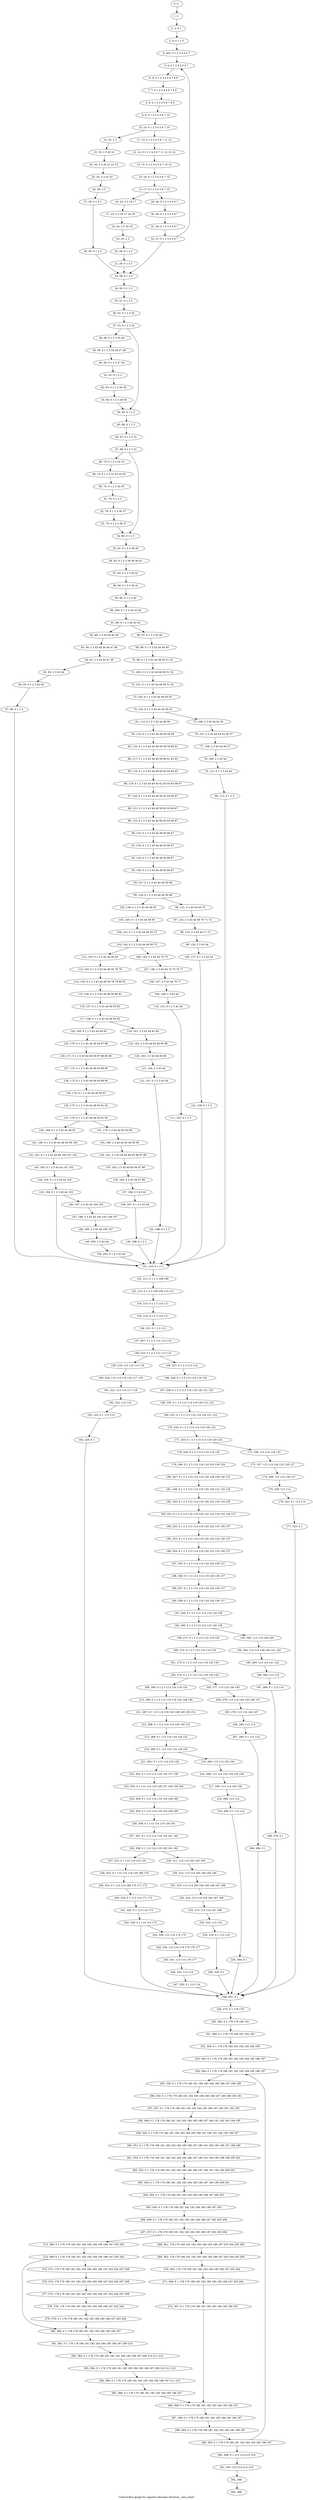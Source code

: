 digraph G {
graph [label="Control-flow-graph for register allocator (function _test_start)"]
0[label="0, 0: "];
1[label="1, 1: "];
2[label="2, 2: 0 1 "];
3[label="3, 5: 0 1 2 3 "];
4[label="4, 402: 0 1 2 3 4 5 6 7 "];
5[label="5, 4: 0 1 2 3 4 5 6 7 "];
6[label="6, 6: 0 1 2 3 4 5 6 7 8 9 "];
7[label="7, 7: 0 1 2 3 4 5 6 7 8 9 "];
8[label="8, 8: 0 1 2 3 4 5 6 7 8 9 "];
9[label="9, 9: 0 1 2 3 4 5 6 7 10 "];
10[label="10, 10: 0 1 2 3 4 5 6 7 10 "];
11[label="11, 13: 0 1 2 3 4 5 6 7 11 12 "];
12[label="12, 14: 0 1 2 3 4 5 6 7 11 12 13 14 "];
13[label="13, 15: 0 1 2 3 4 5 6 7 13 14 "];
14[label="14, 16: 0 1 2 3 4 5 6 7 15 "];
15[label="15, 17: 0 1 2 3 4 5 6 7 15 "];
16[label="16, 22: 2 3 16 17 "];
17[label="17, 23: 2 3 16 17 18 19 "];
18[label="18, 24: 2 3 18 19 "];
19[label="19, 25: 2 3 "];
20[label="20, 28: 0 1 2 3 "];
21[label="21, 29: 0 1 2 3 "];
22[label="22, 32: 2 3 "];
23[label="23, 33: 2 3 20 21 "];
24[label="24, 34: 2 3 20 21 22 23 "];
25[label="25, 35: 2 3 22 23 "];
26[label="26, 36: 2 3 "];
27[label="27, 39: 0 1 2 3 "];
28[label="28, 40: 0 1 2 3 "];
29[label="29, 42: 0 1 2 3 4 5 6 7 "];
30[label="30, 44: 0 1 2 3 4 5 6 7 "];
31[label="31, 46: 0 1 2 3 4 5 6 7 "];
32[label="32, 47: 0 1 2 3 4 5 6 7 "];
33[label="33, 49: 0 1 2 3 "];
34[label="34, 50: 0 1 2 3 "];
35[label="35, 51: 0 1 2 3 "];
36[label="36, 52: 0 1 2 3 24 "];
37[label="37, 53: 0 1 2 3 24 "];
38[label="38, 58: 0 1 2 3 25 26 "];
39[label="39, 59: 0 1 2 3 25 26 27 28 "];
40[label="40, 60: 0 1 2 3 27 28 "];
41[label="41, 61: 0 1 2 3 "];
42[label="42, 63: 0 1 2 3 29 30 "];
43[label="43, 64: 0 1 2 3 29 30 "];
44[label="44, 65: 0 1 2 3 "];
45[label="45, 66: 0 1 2 3 "];
46[label="46, 67: 0 1 2 3 31 "];
47[label="47, 68: 0 1 2 3 31 "];
48[label="48, 73: 0 1 2 3 32 33 "];
49[label="49, 74: 0 1 2 3 32 33 34 35 "];
50[label="50, 75: 0 1 2 3 34 35 "];
51[label="51, 76: 0 1 2 3 "];
52[label="52, 78: 0 1 2 3 36 37 "];
53[label="53, 79: 0 1 2 3 36 37 "];
54[label="54, 80: 0 1 2 3 "];
55[label="55, 81: 0 1 2 3 38 39 "];
56[label="56, 82: 0 1 2 3 38 39 40 41 "];
57[label="57, 83: 0 1 2 3 40 41 "];
58[label="58, 84: 0 1 2 3 40 41 "];
59[label="59, 85: 0 1 2 3 42 "];
60[label="60, 406: 0 1 2 3 42 43 44 "];
61[label="61, 86: 0 1 2 3 42 43 44 "];
62[label="62, 89: 2 3 43 44 45 46 "];
63[label="63, 90: 2 3 43 44 45 46 47 48 "];
64[label="64, 91: 2 3 43 44 47 48 "];
65[label="65, 92: 2 3 43 44 "];
66[label="66, 95: 0 1 2 3 43 44 "];
67[label="67, 96: 0 1 2 3 "];
68[label="68, 97: 0 1 2 3 43 44 "];
69[label="69, 98: 0 1 2 3 43 44 49 50 "];
70[label="70, 99: 0 1 2 3 43 44 49 50 51 52 "];
71[label="71, 100: 0 1 2 3 43 44 49 50 51 52 "];
72[label="72, 101: 0 1 2 3 43 44 49 50 51 52 "];
73[label="73, 102: 0 1 2 3 43 44 49 50 53 "];
74[label="74, 103: 0 1 2 3 43 44 49 50 53 "];
75[label="75, 106: 2 3 43 44 54 55 "];
76[label="76, 107: 2 3 43 44 54 55 56 57 "];
77[label="77, 108: 2 3 43 44 56 57 "];
78[label="78, 109: 2 3 43 44 "];
79[label="79, 112: 0 1 2 3 43 44 "];
80[label="80, 113: 0 1 2 3 "];
81[label="81, 114: 0 1 2 3 43 44 49 50 "];
82[label="82, 115: 0 1 2 3 43 44 49 50 58 59 "];
83[label="83, 116: 0 1 2 3 43 44 49 50 58 59 60 61 "];
84[label="84, 117: 0 1 2 3 43 44 49 50 60 61 62 63 "];
85[label="85, 118: 0 1 2 3 43 44 49 50 62 63 64 65 "];
86[label="86, 119: 0 1 2 3 43 44 49 50 62 63 64 65 66 67 "];
87[label="87, 120: 0 1 2 3 43 44 49 50 62 63 66 67 "];
88[label="88, 121: 0 1 2 3 43 44 49 50 62 63 66 67 "];
89[label="89, 122: 0 1 2 3 43 44 49 50 62 63 66 67 "];
90[label="90, 123: 0 1 2 3 43 44 49 50 66 67 "];
91[label="91, 124: 0 1 2 3 43 44 49 50 66 67 "];
92[label="92, 125: 0 1 2 3 43 44 49 50 66 67 "];
93[label="93, 126: 0 1 2 3 43 44 49 50 66 67 "];
94[label="94, 127: 0 1 2 3 43 44 49 50 68 "];
95[label="95, 128: 0 1 2 3 43 44 49 50 68 "];
96[label="96, 131: 2 3 43 44 69 70 "];
97[label="97, 132: 2 3 43 44 69 70 71 72 "];
98[label="98, 133: 2 3 43 44 71 72 "];
99[label="99, 134: 2 3 43 44 "];
100[label="100, 137: 0 1 2 3 43 44 "];
101[label="101, 138: 0 1 2 3 "];
102[label="102, 139: 0 1 2 3 43 44 49 50 "];
103[label="103, 140: 0 1 2 3 43 44 49 50 "];
104[label="104, 141: 0 1 2 3 43 44 49 50 73 "];
105[label="105, 142: 0 1 2 3 43 44 49 50 73 "];
106[label="106, 145: 2 3 43 44 74 75 "];
107[label="107, 146: 2 3 43 44 74 75 76 77 "];
108[label="108, 147: 2 3 43 44 76 77 "];
109[label="109, 148: 2 3 43 44 "];
110[label="110, 151: 0 1 2 3 43 44 "];
111[label="111, 152: 0 1 2 3 "];
112[label="112, 153: 0 1 2 3 43 44 49 50 "];
113[label="113, 154: 0 1 2 3 43 44 49 50 78 79 "];
114[label="114, 155: 0 1 2 3 43 44 49 50 78 79 80 81 "];
115[label="115, 156: 0 1 2 3 43 44 49 50 80 81 "];
116[label="116, 157: 0 1 2 3 43 44 49 50 82 "];
117[label="117, 158: 0 1 2 3 43 44 49 50 82 "];
118[label="118, 161: 2 3 43 44 83 84 "];
119[label="119, 162: 2 3 43 44 83 84 85 86 "];
120[label="120, 163: 2 3 43 44 85 86 "];
121[label="121, 164: 2 3 43 44 "];
122[label="122, 167: 0 1 2 3 43 44 "];
123[label="123, 168: 0 1 2 3 "];
124[label="124, 169: 0 1 2 3 43 44 49 50 "];
125[label="125, 170: 0 1 2 3 43 44 49 50 87 88 "];
126[label="126, 171: 0 1 2 3 43 44 49 50 87 88 89 90 "];
127[label="127, 172: 0 1 2 3 43 44 49 50 89 90 "];
128[label="128, 173: 0 1 2 3 43 44 49 50 89 90 "];
129[label="129, 174: 0 1 2 3 43 44 49 50 91 "];
130[label="130, 175: 0 1 2 3 43 44 49 50 91 92 "];
131[label="131, 176: 0 1 2 3 43 44 49 50 91 92 "];
132[label="132, 179: 2 3 43 44 92 93 94 "];
133[label="133, 180: 2 3 43 44 93 94 95 96 "];
134[label="134, 181: 2 3 43 44 93 94 95 96 97 98 "];
135[label="135, 182: 2 3 43 44 93 94 97 98 "];
136[label="136, 183: 2 3 43 44 97 98 "];
137[label="137, 184: 2 3 43 44 "];
138[label="138, 187: 0 1 2 3 43 44 "];
139[label="139, 188: 0 1 2 3 "];
140[label="140, 189: 0 1 2 3 43 44 49 50 "];
141[label="141, 190: 0 1 2 3 43 44 49 50 99 100 "];
142[label="142, 191: 0 1 2 3 43 44 99 100 101 102 "];
143[label="143, 192: 0 1 2 3 43 44 101 102 "];
144[label="144, 193: 0 1 2 3 43 44 103 "];
145[label="145, 194: 0 1 2 3 43 44 103 "];
146[label="146, 197: 2 3 43 44 104 105 "];
147[label="147, 198: 2 3 43 44 104 105 106 107 "];
148[label="148, 199: 2 3 43 44 106 107 "];
149[label="149, 200: 2 3 43 44 "];
150[label="150, 203: 0 1 2 3 43 44 "];
151[label="151, 210: 0 1 2 3 "];
152[label="152, 211: 0 1 2 3 108 109 "];
153[label="153, 212: 0 1 2 3 108 109 110 111 "];
154[label="154, 213: 0 1 2 3 110 111 "];
155[label="155, 214: 0 1 2 3 110 111 "];
156[label="156, 215: 0 1 2 3 112 "];
157[label="157, 407: 0 1 2 3 112 113 114 "];
158[label="158, 216: 0 1 2 3 112 113 114 "];
159[label="159, 219: 113 114 115 116 "];
160[label="160, 220: 113 114 115 116 117 118 "];
161[label="161, 221: 113 114 117 118 "];
162[label="162, 222: 113 114 "];
163[label="163, 225: 0 1 113 114 "];
164[label="164, 226: 0 1 "];
165[label="165, 227: 0 1 2 3 113 114 "];
166[label="166, 228: 0 1 2 3 113 114 119 120 "];
167[label="167, 229: 0 1 2 3 113 114 119 120 121 122 "];
168[label="168, 230: 0 1 2 3 113 114 119 120 121 122 "];
169[label="169, 231: 0 1 2 3 113 114 119 120 121 122 "];
170[label="170, 232: 0 1 2 3 113 114 119 120 123 "];
171[label="171, 233: 0 1 2 3 113 114 119 120 123 "];
172[label="172, 236: 113 114 124 125 "];
173[label="173, 237: 113 114 124 125 126 127 "];
174[label="174, 238: 113 114 126 127 "];
175[label="175, 239: 113 114 "];
176[label="176, 242: 0 1 113 114 "];
177[label="177, 243: 0 1 "];
178[label="178, 244: 0 1 2 3 113 114 119 120 "];
179[label="179, 246: 0 1 2 3 113 114 119 120 128 129 "];
180[label="180, 247: 0 1 2 3 113 114 119 120 128 129 130 131 "];
181[label="181, 248: 0 1 2 3 113 114 119 120 130 131 132 133 "];
182[label="182, 250: 0 1 2 3 113 114 119 120 132 133 134 135 "];
183[label="183, 251: 0 1 2 3 113 114 119 120 132 133 134 135 136 137 "];
184[label="184, 252: 0 1 2 3 113 114 119 120 132 133 136 137 "];
185[label="185, 253: 0 1 2 3 113 114 119 120 132 133 136 137 "];
186[label="186, 254: 0 1 2 3 113 114 119 120 132 133 136 137 "];
187[label="187, 255: 0 1 2 3 113 114 119 120 136 137 "];
188[label="188, 256: 0 1 2 3 113 114 119 120 136 137 "];
189[label="189, 257: 0 1 2 3 113 114 119 120 136 137 "];
190[label="190, 258: 0 1 2 3 113 114 119 120 136 137 "];
191[label="191, 259: 0 1 2 3 113 114 119 120 138 "];
192[label="192, 260: 0 1 2 3 113 114 119 120 138 "];
193[label="193, 263: 113 114 139 140 "];
194[label="194, 264: 113 114 139 140 141 142 "];
195[label="195, 265: 113 114 141 142 "];
196[label="196, 266: 113 114 "];
197[label="197, 269: 0 1 113 114 "];
198[label="198, 270: 0 1 "];
199[label="199, 271: 0 1 2 3 113 114 119 120 "];
200[label="200, 272: 0 1 2 3 113 114 119 120 "];
201[label="201, 273: 0 1 2 3 113 114 119 120 143 "];
202[label="202, 274: 0 1 2 3 113 114 119 120 143 "];
203[label="203, 277: 113 114 144 145 "];
204[label="204, 278: 113 114 144 145 146 147 "];
205[label="205, 279: 113 114 146 147 "];
206[label="206, 280: 113 114 "];
207[label="207, 283: 0 1 113 114 "];
208[label="208, 284: 0 1 "];
209[label="209, 285: 0 1 2 3 113 114 119 120 "];
210[label="210, 286: 0 1 2 3 113 114 119 120 148 149 "];
211[label="211, 287: 0 1 113 114 119 120 148 149 150 151 "];
212[label="212, 288: 0 1 113 114 119 120 150 151 "];
213[label="213, 289: 0 1 113 114 119 120 152 "];
214[label="214, 290: 0 1 113 114 119 120 152 "];
215[label="215, 293: 113 114 153 154 "];
216[label="216, 294: 113 114 153 154 155 156 "];
217[label="217, 295: 113 114 155 156 "];
218[label="218, 296: 113 114 "];
219[label="219, 299: 0 1 113 114 "];
220[label="220, 300: 0 1 "];
221[label="221, 301: 0 1 113 114 119 120 "];
222[label="222, 302: 0 1 113 114 119 120 157 158 "];
223[label="223, 303: 0 1 113 114 119 120 157 158 159 160 "];
224[label="224, 304: 0 1 113 114 119 120 159 160 "];
225[label="225, 305: 0 1 113 114 119 120 159 160 "];
226[label="226, 306: 0 1 113 114 119 120 161 "];
227[label="227, 307: 0 1 113 114 119 120 161 162 "];
228[label="228, 308: 0 1 113 114 119 120 161 162 "];
229[label="229, 311: 113 114 162 163 164 "];
230[label="230, 312: 113 114 163 164 165 166 "];
231[label="231, 313: 113 114 163 164 165 166 167 168 "];
232[label="232, 314: 113 114 163 164 167 168 "];
233[label="233, 315: 113 114 167 168 "];
234[label="234, 316: 113 114 "];
235[label="235, 319: 0 1 113 114 "];
236[label="236, 320: 0 1 "];
237[label="237, 321: 0 1 113 114 119 120 "];
238[label="238, 322: 0 1 113 114 119 120 169 170 "];
239[label="239, 323: 0 1 113 114 169 170 171 172 "];
240[label="240, 324: 0 1 113 114 171 172 "];
241[label="241, 325: 0 1 113 114 173 "];
242[label="242, 326: 0 1 113 114 173 "];
243[label="243, 329: 113 114 174 175 "];
244[label="244, 330: 113 114 174 175 176 177 "];
245[label="245, 331: 113 114 176 177 "];
246[label="246, 332: 113 114 "];
247[label="247, 335: 0 1 113 114 "];
248[label="248, 401: 0 1 "];
249[label="249, 372: 0 1 178 179 "];
250[label="250, 382: 0 1 178 179 180 181 "];
251[label="251, 360: 0 1 178 179 180 181 182 183 "];
252[label="252, 349: 0 1 178 179 180 181 182 183 184 185 "];
253[label="253, 403: 0 1 178 179 180 181 182 183 184 185 186 187 "];
254[label="254, 344: 0 1 178 179 180 181 182 183 184 185 186 187 "];
255[label="255, 345: 0 1 178 179 180 181 182 183 184 185 186 187 188 189 "];
256[label="256, 346: 0 1 178 179 180 181 182 183 184 185 186 187 188 189 190 191 "];
257[label="257, 347: 0 1 178 179 180 181 182 183 184 185 186 187 190 191 192 193 "];
258[label="258, 348: 0 1 178 179 180 181 182 183 184 185 186 187 190 191 192 193 194 195 "];
259[label="259, 350: 0 1 178 179 180 181 182 183 184 185 186 187 190 191 194 195 196 197 "];
260[label="260, 351: 0 1 178 179 180 181 182 183 184 185 186 187 190 191 194 195 196 197 198 199 "];
261[label="261, 352: 0 1 178 179 180 181 182 183 184 185 186 187 190 191 194 195 198 199 200 201 "];
262[label="262, 353: 0 1 178 179 180 181 182 183 184 185 186 187 190 191 194 195 200 201 "];
263[label="263, 354: 0 1 178 179 180 181 182 183 184 185 186 187 194 195 200 201 "];
264[label="264, 355: 0 1 178 179 180 181 182 183 184 185 186 187 200 201 "];
265[label="265, 356: 0 1 178 179 180 181 182 183 184 185 186 187 202 "];
266[label="266, 408: 0 1 178 179 180 181 182 183 184 185 186 187 202 203 204 "];
267[label="267, 357: 0 1 178 179 180 181 182 183 184 185 186 187 202 203 204 "];
268[label="268, 361: 178 179 180 181 182 183 184 185 186 187 203 204 205 206 "];
269[label="269, 362: 178 179 180 181 182 183 184 185 186 187 203 204 205 206 "];
270[label="270, 363: 178 179 180 181 182 183 184 185 186 187 203 204 "];
271[label="271, 366: 0 1 178 179 180 181 182 183 184 185 186 187 203 204 "];
272[label="272, 367: 0 1 178 179 180 181 182 183 184 185 186 187 "];
273[label="273, 368: 0 1 178 179 180 181 182 183 184 185 186 187 203 204 "];
274[label="274, 369: 0 1 178 179 180 181 182 183 184 185 186 187 203 204 "];
275[label="275, 373: 178 179 180 181 182 183 184 185 186 187 203 204 207 208 "];
276[label="276, 374: 178 179 180 181 182 183 184 185 186 187 203 204 207 208 "];
277[label="277, 375: 178 179 180 181 182 183 184 185 186 187 203 204 207 208 "];
278[label="278, 376: 178 179 180 181 182 183 184 185 186 187 203 204 "];
279[label="279, 379: 0 1 178 179 180 181 182 183 184 185 186 187 203 204 "];
280[label="280, 380: 0 1 178 179 180 181 182 183 184 185 186 187 "];
281[label="281, 381: 0 1 178 179 180 181 182 183 184 185 186 187 209 210 "];
282[label="282, 383: 0 1 178 179 180 181 182 183 184 185 186 187 209 210 211 212 "];
283[label="283, 384: 0 1 178 179 180 181 182 183 184 185 186 187 209 210 211 212 "];
284[label="284, 385: 0 1 178 179 180 181 182 183 184 185 186 187 211 212 "];
285[label="285, 386: 0 1 178 179 180 181 182 183 184 185 186 187 "];
286[label="286, 388: 0 1 178 179 180 181 182 183 184 185 186 187 "];
287[label="287, 390: 0 1 178 179 180 181 182 183 184 185 186 187 "];
288[label="288, 392: 0 1 178 179 180 181 182 183 184 185 186 187 "];
289[label="289, 393: 0 1 178 179 180 181 182 183 184 185 186 187 "];
290[label="290, 396: 0 1 213 214 215 216 "];
291[label="291, 397: 213 214 215 216 "];
292[label="292, 398: "];
293[label="293, 399: "];
0->1 ;
1->2 ;
2->3 ;
3->4 ;
4->5 ;
5->6 ;
6->7 ;
7->8 ;
8->9 ;
9->10 ;
10->11 ;
10->22 ;
11->12 ;
12->13 ;
13->14 ;
14->15 ;
15->16 ;
15->29 ;
16->17 ;
17->18 ;
18->19 ;
19->20 ;
20->21 ;
21->33 ;
22->23 ;
23->24 ;
24->25 ;
25->26 ;
26->27 ;
27->28 ;
28->33 ;
29->30 ;
30->31 ;
31->32 ;
32->33 ;
32->5 ;
33->34 ;
34->35 ;
35->36 ;
36->37 ;
37->38 ;
37->44 ;
38->39 ;
39->40 ;
40->41 ;
41->42 ;
42->43 ;
43->44 ;
44->45 ;
45->46 ;
46->47 ;
47->48 ;
47->54 ;
48->49 ;
49->50 ;
50->51 ;
51->52 ;
52->53 ;
53->54 ;
54->55 ;
55->56 ;
56->57 ;
57->58 ;
58->59 ;
59->60 ;
60->61 ;
61->62 ;
61->68 ;
62->63 ;
63->64 ;
64->65 ;
65->66 ;
66->67 ;
67->151 ;
68->69 ;
69->70 ;
70->71 ;
71->72 ;
72->73 ;
73->74 ;
74->75 ;
74->81 ;
75->76 ;
76->77 ;
77->78 ;
78->79 ;
79->80 ;
80->151 ;
81->82 ;
82->83 ;
83->84 ;
84->85 ;
85->86 ;
86->87 ;
87->88 ;
88->89 ;
89->90 ;
90->91 ;
91->92 ;
92->93 ;
93->94 ;
94->95 ;
95->96 ;
95->102 ;
96->97 ;
97->98 ;
98->99 ;
99->100 ;
100->101 ;
101->151 ;
102->103 ;
103->104 ;
104->105 ;
105->106 ;
105->112 ;
106->107 ;
107->108 ;
108->109 ;
109->110 ;
110->111 ;
111->151 ;
112->113 ;
113->114 ;
114->115 ;
115->116 ;
116->117 ;
117->118 ;
117->124 ;
118->119 ;
119->120 ;
120->121 ;
121->122 ;
122->123 ;
123->151 ;
124->125 ;
125->126 ;
126->127 ;
127->128 ;
128->129 ;
129->130 ;
130->131 ;
131->132 ;
131->140 ;
132->133 ;
133->134 ;
134->135 ;
135->136 ;
136->137 ;
137->138 ;
138->139 ;
139->151 ;
140->141 ;
141->142 ;
142->143 ;
143->144 ;
144->145 ;
145->146 ;
145->151 ;
146->147 ;
147->148 ;
148->149 ;
149->150 ;
150->151 ;
151->152 ;
152->153 ;
153->154 ;
154->155 ;
155->156 ;
156->157 ;
157->158 ;
158->159 ;
158->165 ;
159->160 ;
160->161 ;
161->162 ;
162->163 ;
163->164 ;
164->248 ;
165->166 ;
166->167 ;
167->168 ;
168->169 ;
169->170 ;
170->171 ;
171->172 ;
171->178 ;
172->173 ;
173->174 ;
174->175 ;
175->176 ;
176->177 ;
177->248 ;
178->179 ;
179->180 ;
180->181 ;
181->182 ;
182->183 ;
183->184 ;
184->185 ;
185->186 ;
186->187 ;
187->188 ;
188->189 ;
189->190 ;
190->191 ;
191->192 ;
192->193 ;
192->199 ;
193->194 ;
194->195 ;
195->196 ;
196->197 ;
197->198 ;
198->248 ;
199->200 ;
200->201 ;
201->202 ;
202->203 ;
202->209 ;
203->204 ;
204->205 ;
205->206 ;
206->207 ;
207->208 ;
208->248 ;
209->210 ;
210->211 ;
211->212 ;
212->213 ;
213->214 ;
214->215 ;
214->221 ;
215->216 ;
216->217 ;
217->218 ;
218->219 ;
219->220 ;
220->248 ;
221->222 ;
222->223 ;
223->224 ;
224->225 ;
225->226 ;
226->227 ;
227->228 ;
228->229 ;
228->237 ;
229->230 ;
230->231 ;
231->232 ;
232->233 ;
233->234 ;
234->235 ;
235->236 ;
236->248 ;
237->238 ;
238->239 ;
239->240 ;
240->241 ;
241->242 ;
242->243 ;
242->248 ;
243->244 ;
244->245 ;
245->246 ;
246->247 ;
247->248 ;
248->249 ;
249->250 ;
250->251 ;
251->252 ;
252->253 ;
253->254 ;
254->255 ;
255->256 ;
256->257 ;
257->258 ;
258->259 ;
259->260 ;
260->261 ;
261->262 ;
262->263 ;
263->264 ;
264->265 ;
265->266 ;
266->267 ;
267->268 ;
267->273 ;
268->269 ;
269->270 ;
270->271 ;
271->272 ;
272->286 ;
273->274 ;
274->275 ;
274->280 ;
275->276 ;
276->277 ;
277->278 ;
278->279 ;
279->280 ;
280->281 ;
281->282 ;
282->283 ;
283->284 ;
284->285 ;
285->286 ;
286->287 ;
287->288 ;
288->289 ;
289->290 ;
289->254 ;
290->291 ;
291->292 ;
292->293 ;
}
